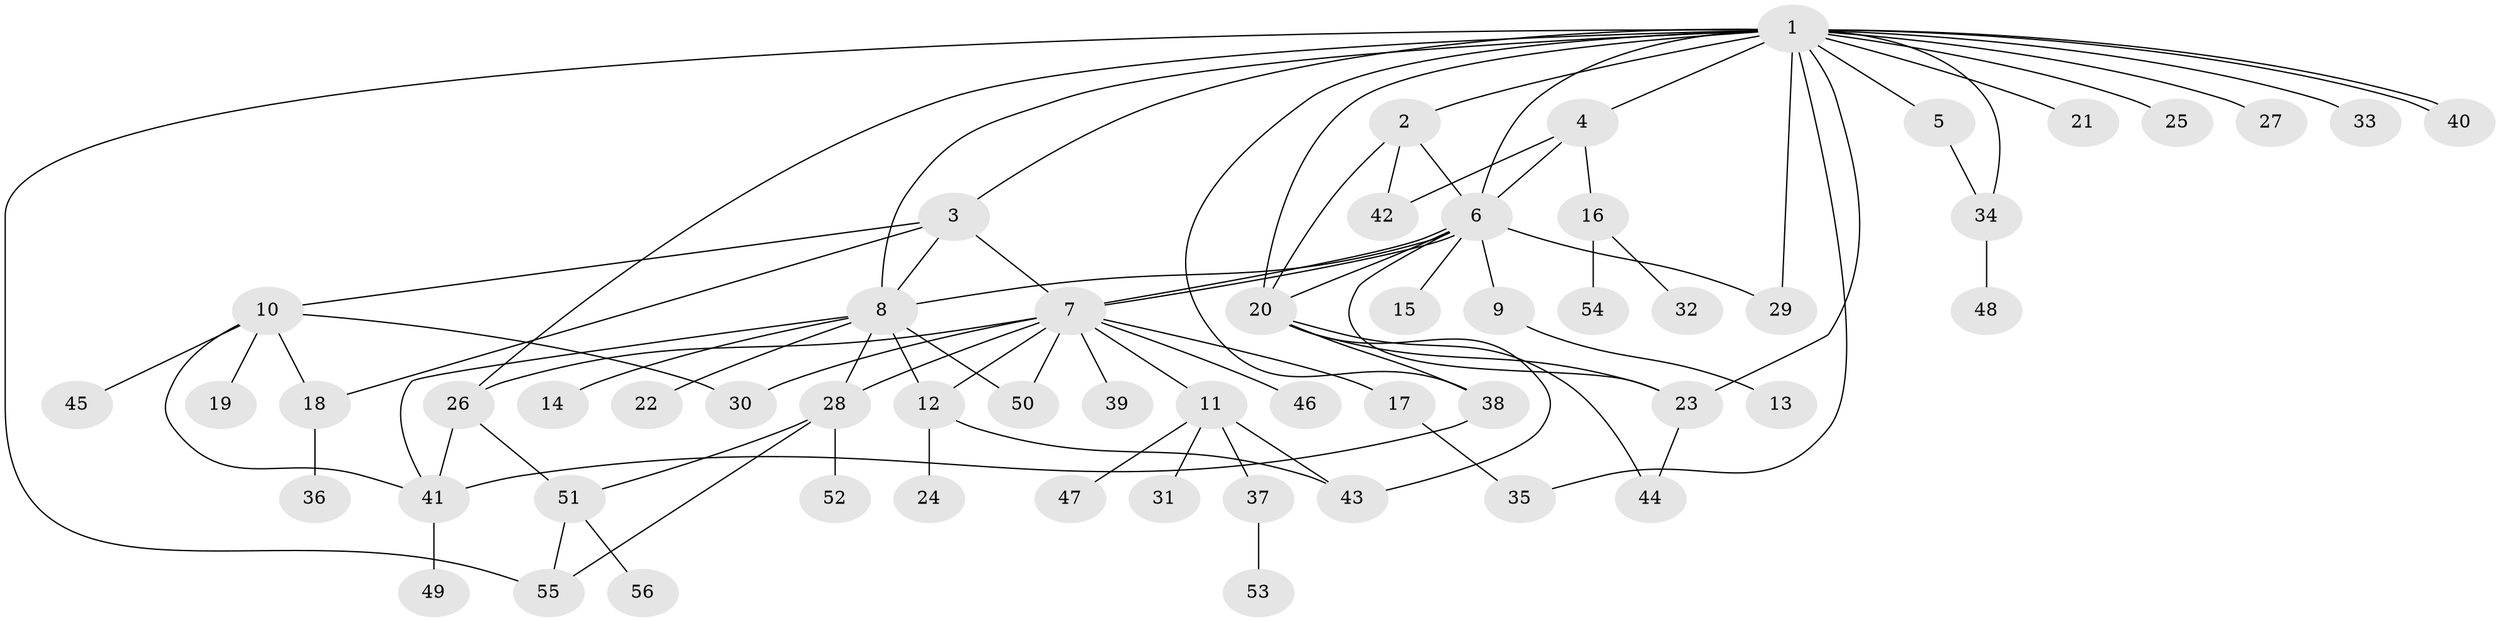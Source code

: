 // Generated by graph-tools (version 1.1) at 2025/11/02/27/25 16:11:10]
// undirected, 56 vertices, 86 edges
graph export_dot {
graph [start="1"]
  node [color=gray90,style=filled];
  1;
  2;
  3;
  4;
  5;
  6;
  7;
  8;
  9;
  10;
  11;
  12;
  13;
  14;
  15;
  16;
  17;
  18;
  19;
  20;
  21;
  22;
  23;
  24;
  25;
  26;
  27;
  28;
  29;
  30;
  31;
  32;
  33;
  34;
  35;
  36;
  37;
  38;
  39;
  40;
  41;
  42;
  43;
  44;
  45;
  46;
  47;
  48;
  49;
  50;
  51;
  52;
  53;
  54;
  55;
  56;
  1 -- 2;
  1 -- 3;
  1 -- 4;
  1 -- 5;
  1 -- 6;
  1 -- 8;
  1 -- 20;
  1 -- 21;
  1 -- 23;
  1 -- 25;
  1 -- 26;
  1 -- 27;
  1 -- 29;
  1 -- 33;
  1 -- 34;
  1 -- 35;
  1 -- 38;
  1 -- 40;
  1 -- 40;
  1 -- 55;
  2 -- 6;
  2 -- 20;
  2 -- 42;
  3 -- 7;
  3 -- 8;
  3 -- 10;
  3 -- 18;
  4 -- 6;
  4 -- 16;
  4 -- 42;
  5 -- 34;
  6 -- 7;
  6 -- 7;
  6 -- 8;
  6 -- 9;
  6 -- 15;
  6 -- 20;
  6 -- 23;
  6 -- 29;
  7 -- 11;
  7 -- 12;
  7 -- 17;
  7 -- 26;
  7 -- 28;
  7 -- 30;
  7 -- 39;
  7 -- 46;
  7 -- 50;
  8 -- 12;
  8 -- 14;
  8 -- 22;
  8 -- 28;
  8 -- 41;
  8 -- 50;
  9 -- 13;
  10 -- 18;
  10 -- 19;
  10 -- 30;
  10 -- 41;
  10 -- 45;
  11 -- 31;
  11 -- 37;
  11 -- 43;
  11 -- 47;
  12 -- 24;
  12 -- 43;
  16 -- 32;
  16 -- 54;
  17 -- 35;
  18 -- 36;
  20 -- 23;
  20 -- 38;
  20 -- 43;
  20 -- 44;
  23 -- 44;
  26 -- 41;
  26 -- 51;
  28 -- 51;
  28 -- 52;
  28 -- 55;
  34 -- 48;
  37 -- 53;
  38 -- 41;
  41 -- 49;
  51 -- 55;
  51 -- 56;
}

